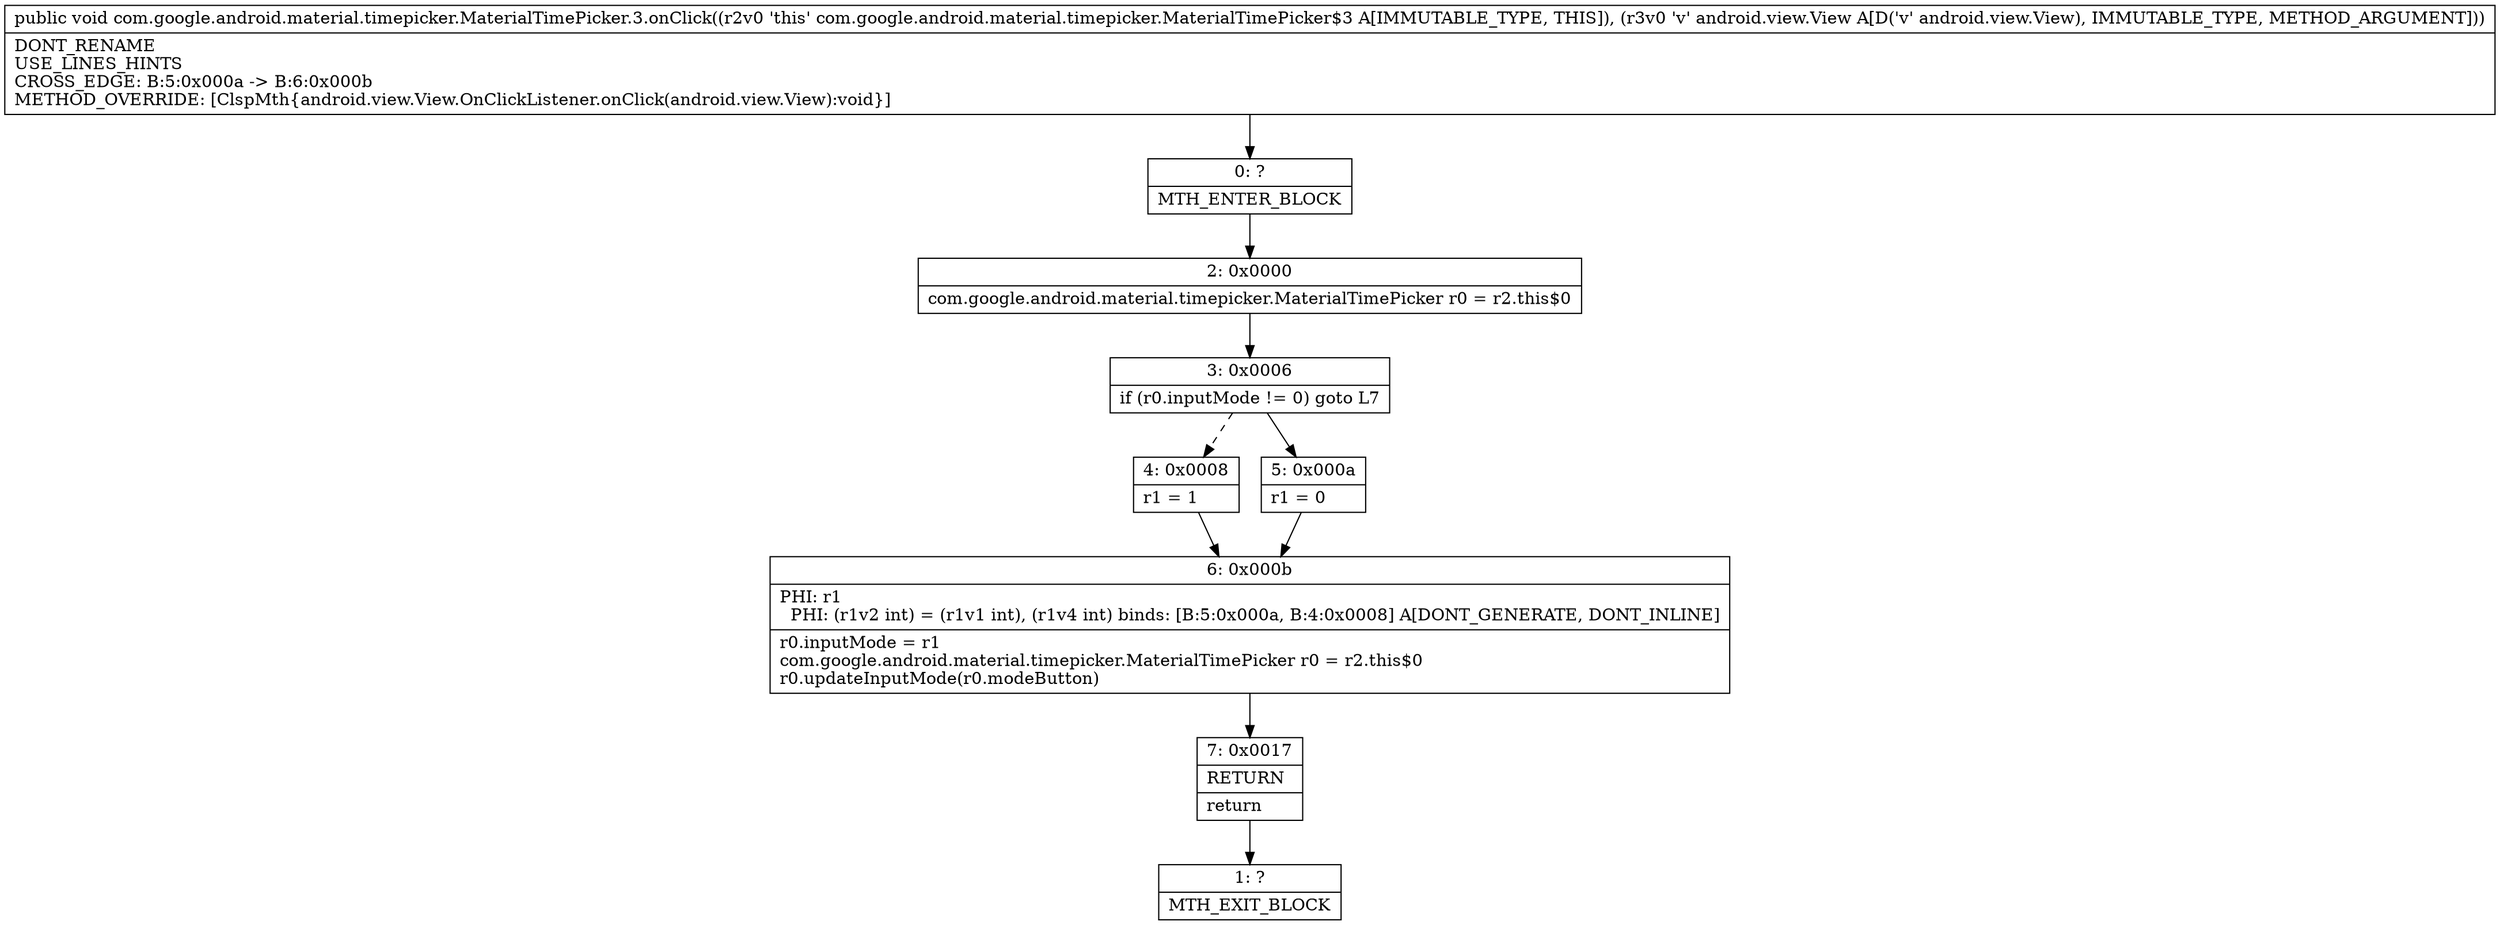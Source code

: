 digraph "CFG forcom.google.android.material.timepicker.MaterialTimePicker.3.onClick(Landroid\/view\/View;)V" {
Node_0 [shape=record,label="{0\:\ ?|MTH_ENTER_BLOCK\l}"];
Node_2 [shape=record,label="{2\:\ 0x0000|com.google.android.material.timepicker.MaterialTimePicker r0 = r2.this$0\l}"];
Node_3 [shape=record,label="{3\:\ 0x0006|if (r0.inputMode != 0) goto L7\l}"];
Node_4 [shape=record,label="{4\:\ 0x0008|r1 = 1\l}"];
Node_6 [shape=record,label="{6\:\ 0x000b|PHI: r1 \l  PHI: (r1v2 int) = (r1v1 int), (r1v4 int) binds: [B:5:0x000a, B:4:0x0008] A[DONT_GENERATE, DONT_INLINE]\l|r0.inputMode = r1\lcom.google.android.material.timepicker.MaterialTimePicker r0 = r2.this$0\lr0.updateInputMode(r0.modeButton)\l}"];
Node_7 [shape=record,label="{7\:\ 0x0017|RETURN\l|return\l}"];
Node_1 [shape=record,label="{1\:\ ?|MTH_EXIT_BLOCK\l}"];
Node_5 [shape=record,label="{5\:\ 0x000a|r1 = 0\l}"];
MethodNode[shape=record,label="{public void com.google.android.material.timepicker.MaterialTimePicker.3.onClick((r2v0 'this' com.google.android.material.timepicker.MaterialTimePicker$3 A[IMMUTABLE_TYPE, THIS]), (r3v0 'v' android.view.View A[D('v' android.view.View), IMMUTABLE_TYPE, METHOD_ARGUMENT]))  | DONT_RENAME\lUSE_LINES_HINTS\lCROSS_EDGE: B:5:0x000a \-\> B:6:0x000b\lMETHOD_OVERRIDE: [ClspMth\{android.view.View.OnClickListener.onClick(android.view.View):void\}]\l}"];
MethodNode -> Node_0;Node_0 -> Node_2;
Node_2 -> Node_3;
Node_3 -> Node_4[style=dashed];
Node_3 -> Node_5;
Node_4 -> Node_6;
Node_6 -> Node_7;
Node_7 -> Node_1;
Node_5 -> Node_6;
}

